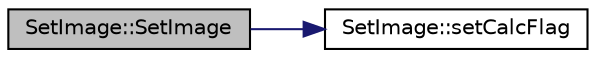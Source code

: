 digraph "SetImage::SetImage"
{
 // LATEX_PDF_SIZE
  edge [fontname="Helvetica",fontsize="10",labelfontname="Helvetica",labelfontsize="10"];
  node [fontname="Helvetica",fontsize="10",shape=record];
  rankdir="LR";
  Node1 [label="SetImage::SetImage",height=0.2,width=0.4,color="black", fillcolor="grey75", style="filled", fontcolor="black",tooltip="Initialzation."];
  Node1 -> Node2 [color="midnightblue",fontsize="10",style="solid",fontname="Helvetica"];
  Node2 [label="SetImage::setCalcFlag",height=0.2,width=0.4,color="black", fillcolor="white", style="filled",URL="$class_set_image.html#a13649460d2fc334dc639d1fa6a702b91",tooltip="Specifies whether a set should be recalculated."];
}

